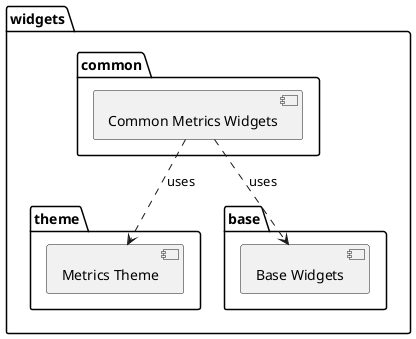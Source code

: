 @startuml metrics_widgets_structure_diagram

package "widgets" {
  
  package "theme" {
    [Metrics Theme]
  }

  package "base" {  
    [Base Widgets]
  }

  package "common" {
    [Common Metrics Widgets] ..> [Base Widgets] : uses
    [Common Metrics Widgets] ..> [Metrics Theme] : uses
  }  
}

@enduml
